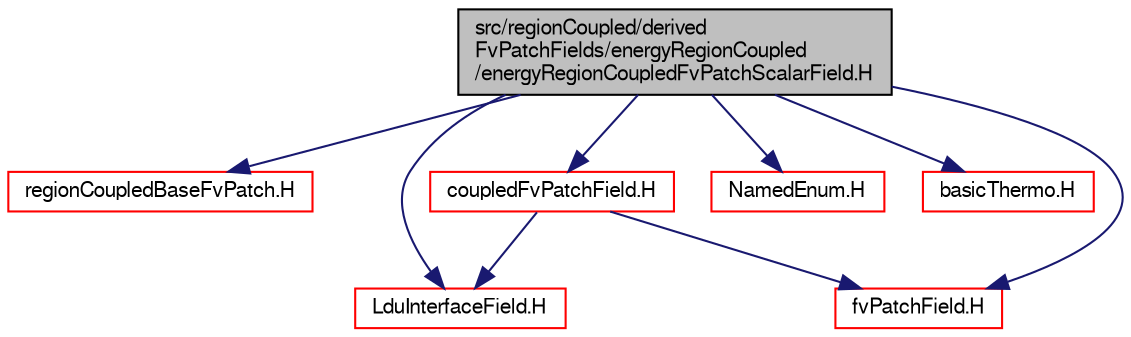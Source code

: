 digraph "src/regionCoupled/derivedFvPatchFields/energyRegionCoupled/energyRegionCoupledFvPatchScalarField.H"
{
  bgcolor="transparent";
  edge [fontname="FreeSans",fontsize="10",labelfontname="FreeSans",labelfontsize="10"];
  node [fontname="FreeSans",fontsize="10",shape=record];
  Node0 [label="src/regionCoupled/derived\lFvPatchFields/energyRegionCoupled\l/energyRegionCoupledFvPatchScalarField.H",height=0.2,width=0.4,color="black", fillcolor="grey75", style="filled", fontcolor="black"];
  Node0 -> Node1 [color="midnightblue",fontsize="10",style="solid",fontname="FreeSans"];
  Node1 [label="regionCoupledBaseFvPatch.H",height=0.2,width=0.4,color="red",URL="$a03662.html"];
  Node0 -> Node308 [color="midnightblue",fontsize="10",style="solid",fontname="FreeSans"];
  Node308 [label="LduInterfaceField.H",height=0.2,width=0.4,color="red",URL="$a10523.html"];
  Node0 -> Node310 [color="midnightblue",fontsize="10",style="solid",fontname="FreeSans"];
  Node310 [label="fvPatchField.H",height=0.2,width=0.4,color="red",URL="$a02465.html"];
  Node0 -> Node83 [color="midnightblue",fontsize="10",style="solid",fontname="FreeSans"];
  Node83 [label="NamedEnum.H",height=0.2,width=0.4,color="red",URL="$a08783.html"];
  Node0 -> Node311 [color="midnightblue",fontsize="10",style="solid",fontname="FreeSans"];
  Node311 [label="basicThermo.H",height=0.2,width=0.4,color="red",URL="$a15386.html"];
  Node0 -> Node341 [color="midnightblue",fontsize="10",style="solid",fontname="FreeSans"];
  Node341 [label="coupledFvPatchField.H",height=0.2,width=0.4,color="red",URL="$a01433.html"];
  Node341 -> Node308 [color="midnightblue",fontsize="10",style="solid",fontname="FreeSans"];
  Node341 -> Node310 [color="midnightblue",fontsize="10",style="solid",fontname="FreeSans"];
}
